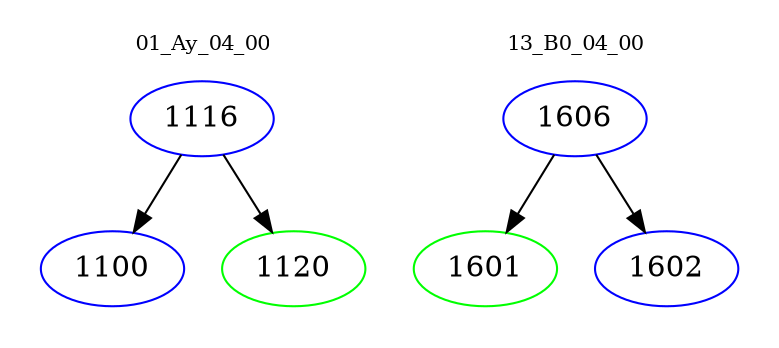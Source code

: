digraph{
subgraph cluster_0 {
color = white
label = "01_Ay_04_00";
fontsize=10;
T0_1116 [label="1116", color="blue"]
T0_1116 -> T0_1100 [color="black"]
T0_1100 [label="1100", color="blue"]
T0_1116 -> T0_1120 [color="black"]
T0_1120 [label="1120", color="green"]
}
subgraph cluster_1 {
color = white
label = "13_B0_04_00";
fontsize=10;
T1_1606 [label="1606", color="blue"]
T1_1606 -> T1_1601 [color="black"]
T1_1601 [label="1601", color="green"]
T1_1606 -> T1_1602 [color="black"]
T1_1602 [label="1602", color="blue"]
}
}
